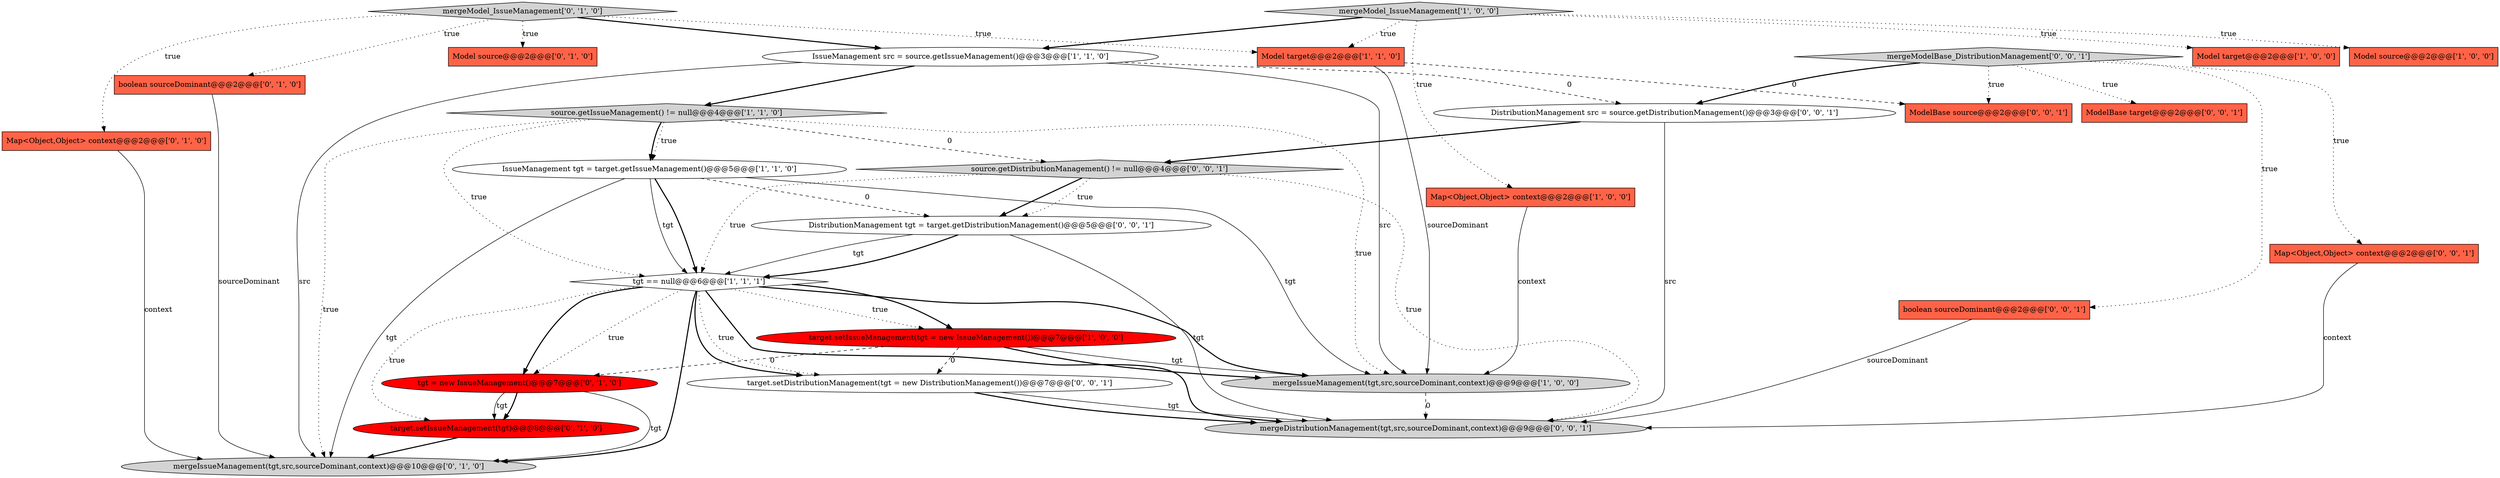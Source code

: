digraph {
15 [style = filled, label = "boolean sourceDominant@@@2@@@['0', '1', '0']", fillcolor = tomato, shape = box image = "AAA0AAABBB2BBB"];
12 [style = filled, label = "Map<Object,Object> context@@@2@@@['0', '1', '0']", fillcolor = tomato, shape = box image = "AAA0AAABBB2BBB"];
18 [style = filled, label = "DistributionManagement src = source.getDistributionManagement()@@@3@@@['0', '0', '1']", fillcolor = white, shape = ellipse image = "AAA0AAABBB3BBB"];
13 [style = filled, label = "tgt = new IssueManagement()@@@7@@@['0', '1', '0']", fillcolor = red, shape = ellipse image = "AAA1AAABBB2BBB"];
25 [style = filled, label = "ModelBase target@@@2@@@['0', '0', '1']", fillcolor = tomato, shape = box image = "AAA0AAABBB3BBB"];
7 [style = filled, label = "mergeIssueManagement(tgt,src,sourceDominant,context)@@@9@@@['1', '0', '0']", fillcolor = lightgray, shape = ellipse image = "AAA0AAABBB1BBB"];
0 [style = filled, label = "mergeModel_IssueManagement['1', '0', '0']", fillcolor = lightgray, shape = diamond image = "AAA0AAABBB1BBB"];
11 [style = filled, label = "mergeModel_IssueManagement['0', '1', '0']", fillcolor = lightgray, shape = diamond image = "AAA0AAABBB2BBB"];
20 [style = filled, label = "Map<Object,Object> context@@@2@@@['0', '0', '1']", fillcolor = tomato, shape = box image = "AAA0AAABBB3BBB"];
14 [style = filled, label = "Model source@@@2@@@['0', '1', '0']", fillcolor = tomato, shape = box image = "AAA0AAABBB2BBB"];
3 [style = filled, label = "Model target@@@2@@@['1', '0', '0']", fillcolor = tomato, shape = box image = "AAA0AAABBB1BBB"];
17 [style = filled, label = "target.setIssueManagement(tgt)@@@8@@@['0', '1', '0']", fillcolor = red, shape = ellipse image = "AAA1AAABBB2BBB"];
22 [style = filled, label = "boolean sourceDominant@@@2@@@['0', '0', '1']", fillcolor = tomato, shape = box image = "AAA0AAABBB3BBB"];
2 [style = filled, label = "Map<Object,Object> context@@@2@@@['1', '0', '0']", fillcolor = tomato, shape = box image = "AAA0AAABBB1BBB"];
19 [style = filled, label = "mergeDistributionManagement(tgt,src,sourceDominant,context)@@@9@@@['0', '0', '1']", fillcolor = lightgray, shape = ellipse image = "AAA0AAABBB3BBB"];
8 [style = filled, label = "source.getIssueManagement() != null@@@4@@@['1', '1', '0']", fillcolor = lightgray, shape = diamond image = "AAA0AAABBB1BBB"];
1 [style = filled, label = "Model source@@@2@@@['1', '0', '0']", fillcolor = tomato, shape = box image = "AAA0AAABBB1BBB"];
21 [style = filled, label = "source.getDistributionManagement() != null@@@4@@@['0', '0', '1']", fillcolor = lightgray, shape = diamond image = "AAA0AAABBB3BBB"];
23 [style = filled, label = "target.setDistributionManagement(tgt = new DistributionManagement())@@@7@@@['0', '0', '1']", fillcolor = white, shape = ellipse image = "AAA0AAABBB3BBB"];
4 [style = filled, label = "tgt == null@@@6@@@['1', '1', '1']", fillcolor = white, shape = diamond image = "AAA0AAABBB1BBB"];
26 [style = filled, label = "DistributionManagement tgt = target.getDistributionManagement()@@@5@@@['0', '0', '1']", fillcolor = white, shape = ellipse image = "AAA0AAABBB3BBB"];
24 [style = filled, label = "mergeModelBase_DistributionManagement['0', '0', '1']", fillcolor = lightgray, shape = diamond image = "AAA0AAABBB3BBB"];
27 [style = filled, label = "ModelBase source@@@2@@@['0', '0', '1']", fillcolor = tomato, shape = box image = "AAA0AAABBB3BBB"];
5 [style = filled, label = "Model target@@@2@@@['1', '1', '0']", fillcolor = tomato, shape = box image = "AAA0AAABBB1BBB"];
6 [style = filled, label = "target.setIssueManagement(tgt = new IssueManagement())@@@7@@@['1', '0', '0']", fillcolor = red, shape = ellipse image = "AAA1AAABBB1BBB"];
10 [style = filled, label = "IssueManagement src = source.getIssueManagement()@@@3@@@['1', '1', '0']", fillcolor = white, shape = ellipse image = "AAA0AAABBB1BBB"];
9 [style = filled, label = "IssueManagement tgt = target.getIssueManagement()@@@5@@@['1', '1', '0']", fillcolor = white, shape = ellipse image = "AAA0AAABBB1BBB"];
16 [style = filled, label = "mergeIssueManagement(tgt,src,sourceDominant,context)@@@10@@@['0', '1', '0']", fillcolor = lightgray, shape = ellipse image = "AAA0AAABBB2BBB"];
4->6 [style = dotted, label="true"];
4->16 [style = bold, label=""];
9->4 [style = solid, label="tgt"];
17->16 [style = bold, label=""];
0->5 [style = dotted, label="true"];
24->25 [style = dotted, label="true"];
4->6 [style = bold, label=""];
9->16 [style = solid, label="tgt"];
26->19 [style = solid, label="tgt"];
9->4 [style = bold, label=""];
2->7 [style = solid, label="context"];
4->13 [style = bold, label=""];
11->12 [style = dotted, label="true"];
4->19 [style = bold, label=""];
8->16 [style = dotted, label="true"];
11->14 [style = dotted, label="true"];
4->23 [style = dotted, label="true"];
8->7 [style = dotted, label="true"];
11->5 [style = dotted, label="true"];
23->19 [style = solid, label="tgt"];
10->16 [style = solid, label="src"];
15->16 [style = solid, label="sourceDominant"];
24->27 [style = dotted, label="true"];
26->4 [style = solid, label="tgt"];
18->19 [style = solid, label="src"];
8->21 [style = dashed, label="0"];
26->4 [style = bold, label=""];
24->18 [style = bold, label=""];
21->4 [style = dotted, label="true"];
8->4 [style = dotted, label="true"];
4->7 [style = bold, label=""];
13->16 [style = solid, label="tgt"];
10->18 [style = dashed, label="0"];
4->13 [style = dotted, label="true"];
13->17 [style = bold, label=""];
21->26 [style = bold, label=""];
0->10 [style = bold, label=""];
5->27 [style = dashed, label="0"];
6->13 [style = dashed, label="0"];
10->8 [style = bold, label=""];
21->26 [style = dotted, label="true"];
7->19 [style = dashed, label="0"];
11->10 [style = bold, label=""];
24->22 [style = dotted, label="true"];
22->19 [style = solid, label="sourceDominant"];
23->19 [style = bold, label=""];
9->7 [style = solid, label="tgt"];
21->19 [style = dotted, label="true"];
24->20 [style = dotted, label="true"];
9->26 [style = dashed, label="0"];
5->7 [style = solid, label="sourceDominant"];
8->9 [style = bold, label=""];
6->23 [style = dashed, label="0"];
6->7 [style = solid, label="tgt"];
20->19 [style = solid, label="context"];
0->3 [style = dotted, label="true"];
8->9 [style = dotted, label="true"];
18->21 [style = bold, label=""];
0->2 [style = dotted, label="true"];
6->7 [style = bold, label=""];
11->15 [style = dotted, label="true"];
4->17 [style = dotted, label="true"];
13->17 [style = solid, label="tgt"];
4->23 [style = bold, label=""];
12->16 [style = solid, label="context"];
0->1 [style = dotted, label="true"];
10->7 [style = solid, label="src"];
}
